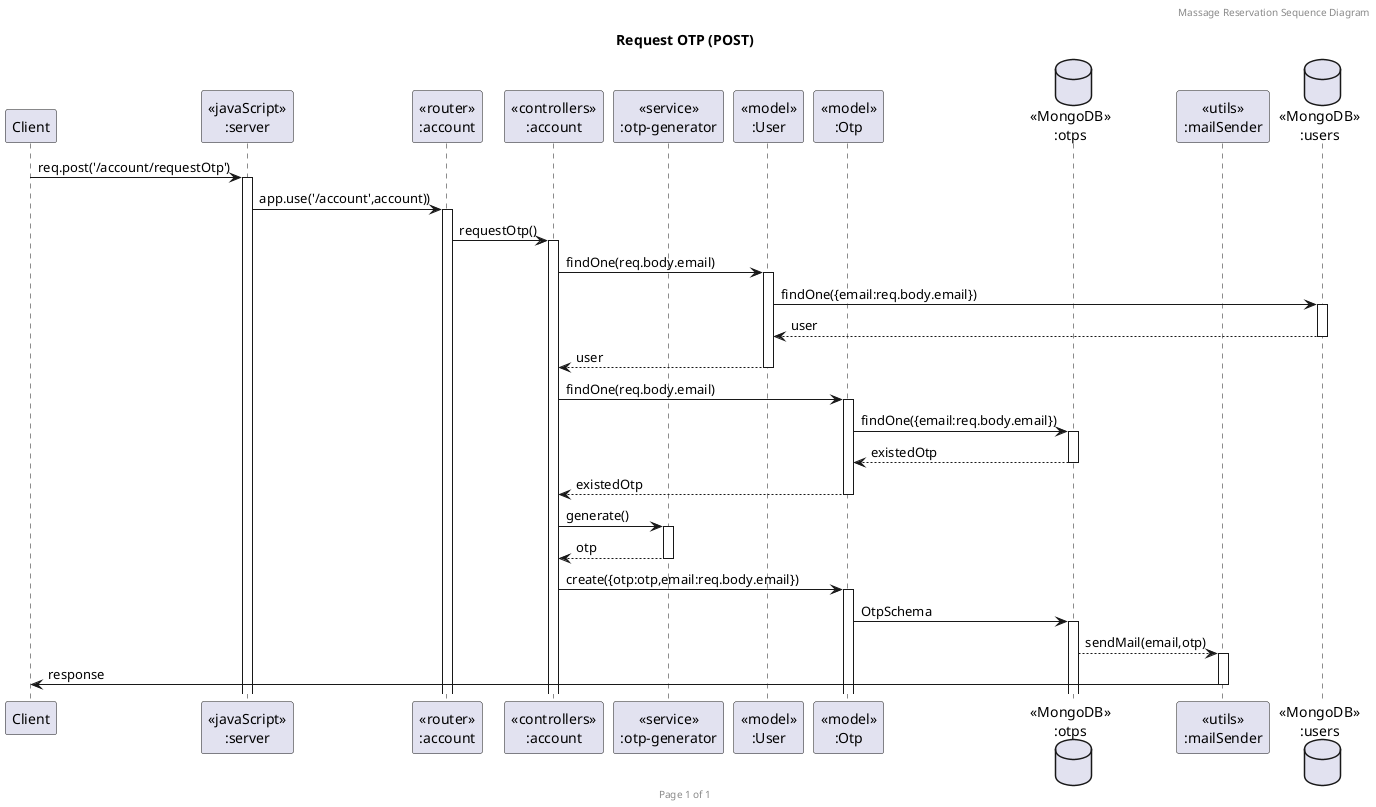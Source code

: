 @startuml Request OTP (POST)

header Massage Reservation Sequence Diagram
footer Page %page% of %lastpage%
title "Request OTP (POST)"

participant "Client" as client
participant "<<javaScript>>\n:server" as server
participant "<<router>>\n:account" as routerAccount
participant "<<controllers>>\n:account" as controllersAccount
participant "<<service>>\n:otp-generator" as otpGenerator
participant "<<model>>\n:User" as modelUser
participant "<<model>>\n:Otp" as modelOtp
database "<<MongoDB>>\n:otps" as OtpDatabase
participant "<<utils>>\n:mailSender" as mailSender
database "<<MongoDB>>\n:users" as UsersDatabase

client->server ++:req.post('/account/requestOtp')
server->routerAccount ++:app.use('/account',account))
routerAccount->controllersAccount ++:requestOtp()
controllersAccount->modelUser ++:findOne(req.body.email)
modelUser->UsersDatabase ++:findOne({email:req.body.email})
UsersDatabase-->modelUser --:user
modelUser-->controllersAccount --:user
controllersAccount->modelOtp ++:findOne(req.body.email)
modelOtp->OtpDatabase ++:findOne({email:req.body.email})
OtpDatabase-->modelOtp --:existedOtp
modelOtp-->controllersAccount --:existedOtp
controllersAccount->otpGenerator ++:generate()
otpGenerator-->controllersAccount --:otp
controllersAccount->modelOtp ++:create({otp:otp,email:req.body.email})
modelOtp->OtpDatabase ++:OtpSchema
OtpDatabase-->mailSender ++: sendMail(email,otp)
client <- mailSender --:response

@enduml
